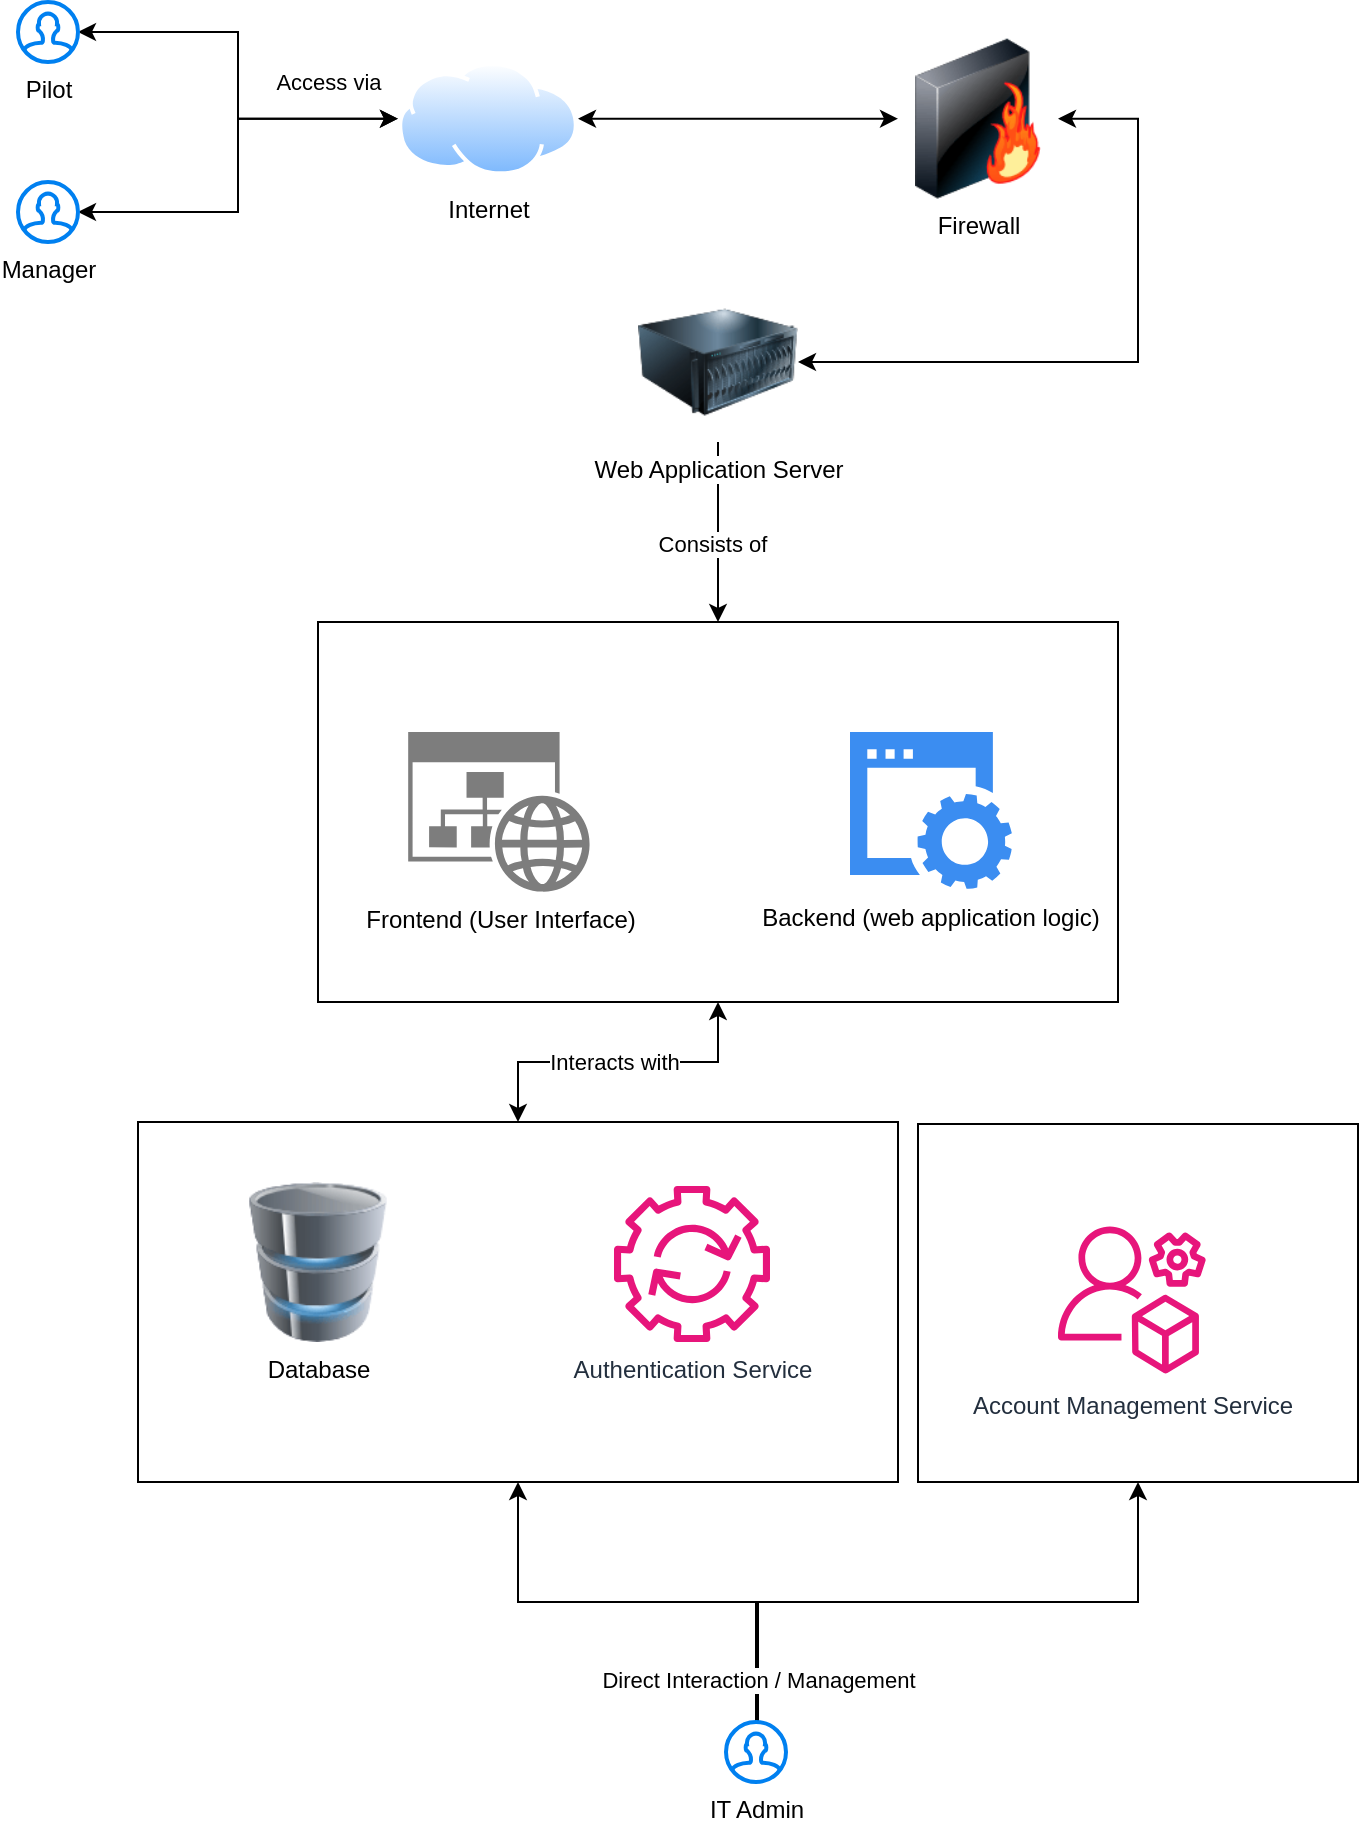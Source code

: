 <mxfile version="21.8.0" type="device">
  <diagram name="Page-1" id="OOjBAxvcqrOuFM4Sf1OO">
    <mxGraphModel dx="1434" dy="758" grid="1" gridSize="10" guides="1" tooltips="1" connect="1" arrows="1" fold="1" page="1" pageScale="1" pageWidth="827" pageHeight="1169" math="0" shadow="0">
      <root>
        <mxCell id="0" />
        <mxCell id="1" parent="0" />
        <mxCell id="octgrEGNFO8oK9Dcp5UT-44" value="" style="rounded=0;whiteSpace=wrap;html=1;" vertex="1" parent="1">
          <mxGeometry x="540" y="661" width="220" height="179" as="geometry" />
        </mxCell>
        <mxCell id="octgrEGNFO8oK9Dcp5UT-42" value="" style="rounded=0;whiteSpace=wrap;html=1;" vertex="1" parent="1">
          <mxGeometry x="150" y="660" width="380" height="180" as="geometry" />
        </mxCell>
        <mxCell id="octgrEGNFO8oK9Dcp5UT-27" style="edgeStyle=orthogonalEdgeStyle;rounded=0;orthogonalLoop=1;jettySize=auto;html=1;entryX=1;entryY=0.5;entryDx=0;entryDy=0;startArrow=classic;startFill=1;exitX=1;exitY=0.5;exitDx=0;exitDy=0;" edge="1" parent="1" source="octgrEGNFO8oK9Dcp5UT-1" target="octgrEGNFO8oK9Dcp5UT-3">
          <mxGeometry relative="1" as="geometry">
            <Array as="points">
              <mxPoint x="650" y="158" />
              <mxPoint x="650" y="280" />
            </Array>
          </mxGeometry>
        </mxCell>
        <mxCell id="octgrEGNFO8oK9Dcp5UT-1" value="Firewall&lt;br&gt;" style="image;html=1;image=img/lib/clip_art/networking/Firewall-page1_128x128.png" vertex="1" parent="1">
          <mxGeometry x="530" y="118.35" width="80" height="80" as="geometry" />
        </mxCell>
        <mxCell id="octgrEGNFO8oK9Dcp5UT-25" style="edgeStyle=orthogonalEdgeStyle;rounded=0;orthogonalLoop=1;jettySize=auto;html=1;entryX=0;entryY=0.5;entryDx=0;entryDy=0;startArrow=classic;startFill=1;" edge="1" parent="1" source="octgrEGNFO8oK9Dcp5UT-2" target="octgrEGNFO8oK9Dcp5UT-1">
          <mxGeometry relative="1" as="geometry" />
        </mxCell>
        <mxCell id="octgrEGNFO8oK9Dcp5UT-2" value="Internet" style="image;aspect=fixed;perimeter=ellipsePerimeter;html=1;align=center;shadow=0;dashed=0;spacingTop=3;image=img/lib/active_directory/internet_cloud.svg;" vertex="1" parent="1">
          <mxGeometry x="280.0" y="130" width="90" height="56.7" as="geometry" />
        </mxCell>
        <mxCell id="octgrEGNFO8oK9Dcp5UT-29" style="edgeStyle=orthogonalEdgeStyle;rounded=0;orthogonalLoop=1;jettySize=auto;html=1;entryX=0.5;entryY=0;entryDx=0;entryDy=0;" edge="1" parent="1" source="octgrEGNFO8oK9Dcp5UT-3" target="octgrEGNFO8oK9Dcp5UT-9">
          <mxGeometry relative="1" as="geometry" />
        </mxCell>
        <mxCell id="octgrEGNFO8oK9Dcp5UT-33" value="Consists of" style="edgeLabel;html=1;align=center;verticalAlign=middle;resizable=0;points=[];" vertex="1" connectable="0" parent="octgrEGNFO8oK9Dcp5UT-29">
          <mxGeometry x="0.133" y="-3" relative="1" as="geometry">
            <mxPoint as="offset" />
          </mxGeometry>
        </mxCell>
        <mxCell id="octgrEGNFO8oK9Dcp5UT-3" value="Web Application Server" style="image;html=1;image=img/lib/clip_art/computers/Server_128x128.png" vertex="1" parent="1">
          <mxGeometry x="400" y="240" width="80" height="80" as="geometry" />
        </mxCell>
        <mxCell id="octgrEGNFO8oK9Dcp5UT-4" value="Database" style="image;html=1;image=img/lib/clip_art/computers/Database_128x128.png" vertex="1" parent="1">
          <mxGeometry x="200" y="690" width="80" height="80" as="geometry" />
        </mxCell>
        <mxCell id="octgrEGNFO8oK9Dcp5UT-12" value="Authentication Service" style="sketch=0;outlineConnect=0;fontColor=#232F3E;gradientColor=none;fillColor=#E7157B;strokeColor=none;dashed=0;verticalLabelPosition=bottom;verticalAlign=top;align=center;html=1;fontSize=12;fontStyle=0;aspect=fixed;pointerEvents=1;shape=mxgraph.aws4.automation;" vertex="1" parent="1">
          <mxGeometry x="388" y="692" width="78" height="78" as="geometry" />
        </mxCell>
        <mxCell id="octgrEGNFO8oK9Dcp5UT-13" value="" style="group" vertex="1" connectable="0" parent="1">
          <mxGeometry x="240" y="410" width="400" height="190" as="geometry" />
        </mxCell>
        <mxCell id="octgrEGNFO8oK9Dcp5UT-9" value="" style="rounded=0;whiteSpace=wrap;html=1;" vertex="1" parent="octgrEGNFO8oK9Dcp5UT-13">
          <mxGeometry width="400" height="190" as="geometry" />
        </mxCell>
        <mxCell id="octgrEGNFO8oK9Dcp5UT-6" value="Frontend (User Interface)" style="sketch=0;aspect=fixed;pointerEvents=1;shadow=0;dashed=0;html=1;strokeColor=none;labelPosition=center;verticalLabelPosition=bottom;verticalAlign=top;align=center;shape=mxgraph.mscae.enterprise.website_generic;fillColor=#7D7D7D;" vertex="1" parent="octgrEGNFO8oK9Dcp5UT-13">
          <mxGeometry x="45.09" y="55" width="90.91" height="80" as="geometry" />
        </mxCell>
        <mxCell id="octgrEGNFO8oK9Dcp5UT-7" value="Backend (web application logic)" style="sketch=0;html=1;aspect=fixed;strokeColor=none;shadow=0;fillColor=#3B8DF1;verticalAlign=top;labelPosition=center;verticalLabelPosition=bottom;shape=mxgraph.gcp2.website" vertex="1" parent="octgrEGNFO8oK9Dcp5UT-13">
          <mxGeometry x="266" y="55" width="80.93" height="78.5" as="geometry" />
        </mxCell>
        <mxCell id="octgrEGNFO8oK9Dcp5UT-14" value="Account Management Service" style="sketch=0;outlineConnect=0;fontColor=#232F3E;gradientColor=none;fillColor=#E7157B;strokeColor=none;dashed=0;verticalLabelPosition=bottom;verticalAlign=top;align=center;html=1;fontSize=12;fontStyle=0;aspect=fixed;pointerEvents=1;shape=mxgraph.aws4.organizations_management_account;" vertex="1" parent="1">
          <mxGeometry x="610" y="710" width="74" height="78" as="geometry" />
        </mxCell>
        <mxCell id="octgrEGNFO8oK9Dcp5UT-22" style="edgeStyle=orthogonalEdgeStyle;rounded=0;orthogonalLoop=1;jettySize=auto;html=1;entryX=0;entryY=0.5;entryDx=0;entryDy=0;startArrow=classic;startFill=1;" edge="1" parent="1" source="octgrEGNFO8oK9Dcp5UT-16" target="octgrEGNFO8oK9Dcp5UT-2">
          <mxGeometry relative="1" as="geometry" />
        </mxCell>
        <mxCell id="octgrEGNFO8oK9Dcp5UT-16" value="Pilot&lt;br&gt;" style="html=1;verticalLabelPosition=bottom;align=center;labelBackgroundColor=#ffffff;verticalAlign=top;strokeWidth=2;strokeColor=#0080F0;shadow=0;dashed=0;shape=mxgraph.ios7.icons.user;" vertex="1" parent="1">
          <mxGeometry x="90" y="100" width="30" height="30" as="geometry" />
        </mxCell>
        <mxCell id="octgrEGNFO8oK9Dcp5UT-24" value="Access via" style="edgeStyle=orthogonalEdgeStyle;rounded=0;orthogonalLoop=1;jettySize=auto;html=1;entryX=0;entryY=0.5;entryDx=0;entryDy=0;startArrow=classic;startFill=1;" edge="1" parent="1" source="octgrEGNFO8oK9Dcp5UT-17" target="octgrEGNFO8oK9Dcp5UT-2">
          <mxGeometry x="0.66" y="18" relative="1" as="geometry">
            <mxPoint as="offset" />
          </mxGeometry>
        </mxCell>
        <mxCell id="octgrEGNFO8oK9Dcp5UT-17" value="Manager" style="html=1;verticalLabelPosition=bottom;align=center;labelBackgroundColor=#ffffff;verticalAlign=top;strokeWidth=2;strokeColor=#0080F0;shadow=0;dashed=0;shape=mxgraph.ios7.icons.user;" vertex="1" parent="1">
          <mxGeometry x="90" y="190" width="30" height="30" as="geometry" />
        </mxCell>
        <mxCell id="octgrEGNFO8oK9Dcp5UT-52" style="edgeStyle=orthogonalEdgeStyle;rounded=0;orthogonalLoop=1;jettySize=auto;html=1;entryX=0.5;entryY=1;entryDx=0;entryDy=0;" edge="1" parent="1" source="octgrEGNFO8oK9Dcp5UT-45" target="octgrEGNFO8oK9Dcp5UT-42">
          <mxGeometry relative="1" as="geometry" />
        </mxCell>
        <mxCell id="octgrEGNFO8oK9Dcp5UT-53" value="Direct Interaction / Management" style="edgeStyle=orthogonalEdgeStyle;rounded=0;orthogonalLoop=1;jettySize=auto;html=1;entryX=0.5;entryY=1;entryDx=0;entryDy=0;" edge="1" parent="1" source="octgrEGNFO8oK9Dcp5UT-45" target="octgrEGNFO8oK9Dcp5UT-44">
          <mxGeometry x="-0.862" relative="1" as="geometry">
            <Array as="points">
              <mxPoint x="460" y="900" />
              <mxPoint x="650" y="900" />
            </Array>
            <mxPoint as="offset" />
          </mxGeometry>
        </mxCell>
        <mxCell id="octgrEGNFO8oK9Dcp5UT-45" value="IT Admin" style="html=1;verticalLabelPosition=bottom;align=center;labelBackgroundColor=#ffffff;verticalAlign=top;strokeWidth=2;strokeColor=#0080F0;shadow=0;dashed=0;shape=mxgraph.ios7.icons.user;" vertex="1" parent="1">
          <mxGeometry x="444" y="960" width="30" height="30" as="geometry" />
        </mxCell>
        <mxCell id="octgrEGNFO8oK9Dcp5UT-46" style="edgeStyle=orthogonalEdgeStyle;rounded=0;orthogonalLoop=1;jettySize=auto;html=1;entryX=0.5;entryY=0;entryDx=0;entryDy=0;startArrow=classic;startFill=1;" edge="1" parent="1" source="octgrEGNFO8oK9Dcp5UT-9" target="octgrEGNFO8oK9Dcp5UT-42">
          <mxGeometry relative="1" as="geometry" />
        </mxCell>
        <mxCell id="octgrEGNFO8oK9Dcp5UT-48" value="Interacts with" style="edgeLabel;html=1;align=center;verticalAlign=middle;resizable=0;points=[];" vertex="1" connectable="0" parent="octgrEGNFO8oK9Dcp5UT-46">
          <mxGeometry x="0.287" y="1" relative="1" as="geometry">
            <mxPoint x="21" y="-1" as="offset" />
          </mxGeometry>
        </mxCell>
      </root>
    </mxGraphModel>
  </diagram>
</mxfile>
